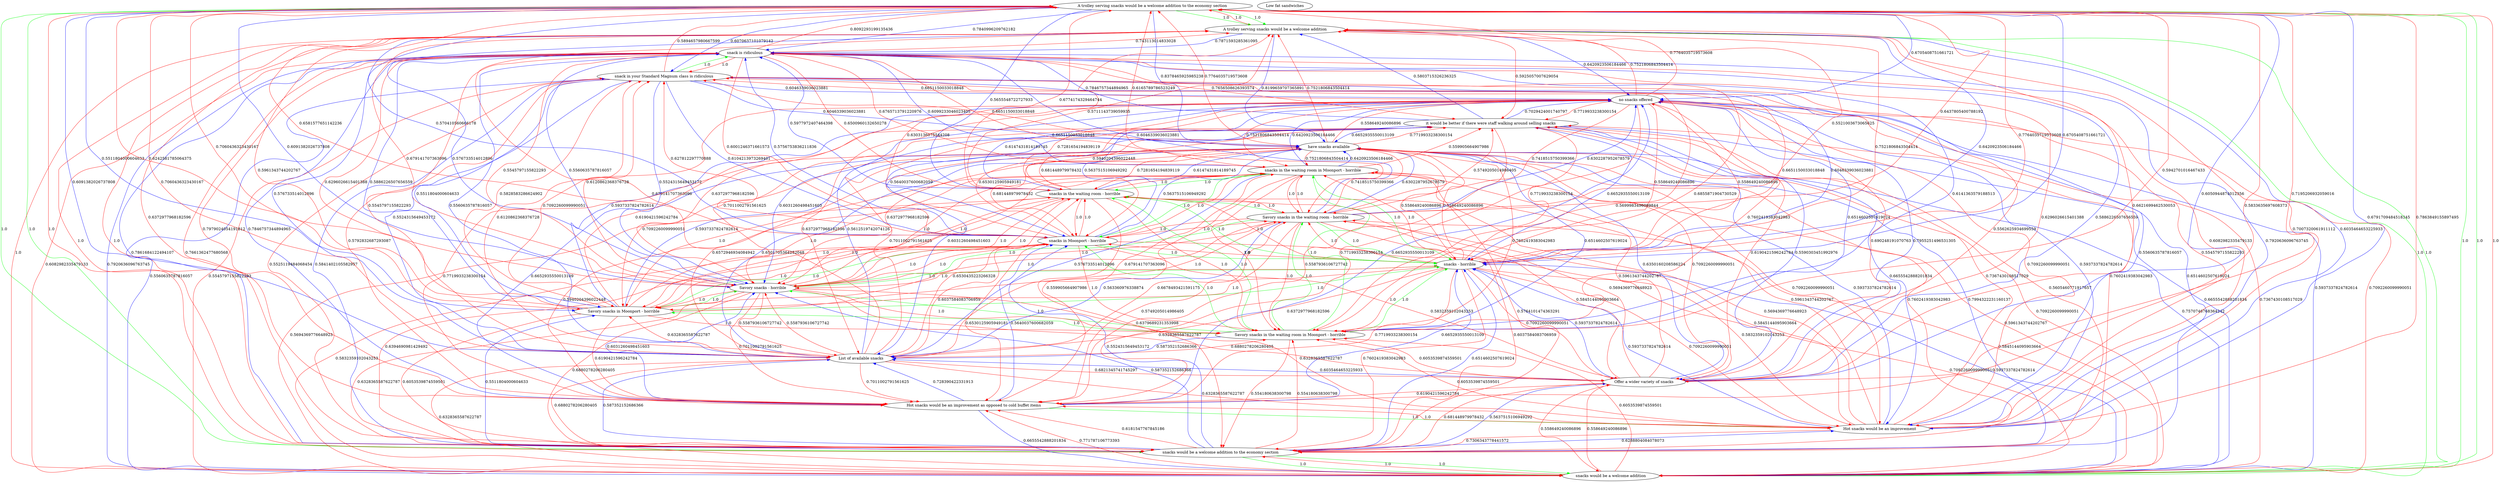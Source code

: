 digraph rawGraph {
"A trolley serving snacks would be a welcome addition to the economy section";"A trolley serving snacks would be a welcome addition";"snacks would be a welcome addition";"snacks would be a welcome addition to the economy section";"Hot snacks would be an improvement as opposed to cold buffet items";"Hot snacks would be an improvement";"List of available snacks";"Low fat sandwiches";"Offer a wider variety of snacks";"Savory snacks in the waiting room in Moonport - horrible";"Savory snacks in Moonport - horrible";"Savory snacks - horrible";"snacks - horrible";"snacks in Moonport - horrible";"Savory snacks in the waiting room - horrible";"snacks in the waiting room - horrible";"snacks in the waiting room in Moonport - horrible";"have snacks available";"it would be better if there were staff walking around selling snacks";"no snacks offered";"snack in your Standard Magnum class is ridiculous";"snack is ridiculous";"A trolley serving snacks would be a welcome addition to the economy section" -> "A trolley serving snacks would be a welcome addition" [label=1.0] [color=green]
"A trolley serving snacks would be a welcome addition" -> "snacks would be a welcome addition" [label=1.0] [color=green]
"A trolley serving snacks would be a welcome addition to the economy section" -> "snacks would be a welcome addition to the economy section" [label=1.0] [color=green]
"snacks would be a welcome addition to the economy section" -> "snacks would be a welcome addition" [label=1.0] [color=green]
"A trolley serving snacks would be a welcome addition to the economy section" -> "snacks would be a welcome addition" [label=1.0] [color=green]
"A trolley serving snacks would be a welcome addition to the economy section" -> "A trolley serving snacks would be a welcome addition" [label=1.0] [color=green]
"A trolley serving snacks would be a welcome addition" -> "snacks would be a welcome addition" [label=1.0] [color=green]
"A trolley serving snacks would be a welcome addition to the economy section" -> "snacks would be a welcome addition to the economy section" [label=1.0] [color=green]
"snacks would be a welcome addition to the economy section" -> "snacks would be a welcome addition" [label=1.0] [color=green]
"A trolley serving snacks would be a welcome addition to the economy section" -> "snacks would be a welcome addition" [label=1.0] [color=green]
"A trolley serving snacks would be a welcome addition" -> "A trolley serving snacks would be a welcome addition to the economy section" [label=1.0] [color=red]
"A trolley serving snacks would be a welcome addition" -> "snacks would be a welcome addition to the economy section" [label=1.0] [color=red]
"snacks would be a welcome addition" -> "A trolley serving snacks would be a welcome addition to the economy section" [label=1.0] [color=red]
"snacks would be a welcome addition" -> "A trolley serving snacks would be a welcome addition" [label=1.0] [color=red]
"snacks would be a welcome addition" -> "snacks would be a welcome addition to the economy section" [label=1.0] [color=red]
"snacks would be a welcome addition to the economy section" -> "A trolley serving snacks would be a welcome addition to the economy section" [label=1.0] [color=red]
"snacks would be a welcome addition to the economy section" -> "A trolley serving snacks would be a welcome addition" [label=1.0] [color=red]
"Hot snacks would be an improvement as opposed to cold buffet items" -> "Hot snacks would be an improvement" [label=1.0] [color=green]
"Hot snacks would be an improvement" -> "Hot snacks would be an improvement as opposed to cold buffet items" [label=1.0] [color=red]
"A trolley serving snacks would be a welcome addition to the economy section" -> "Hot snacks would be an improvement" [label=0.6791709484518345] [color=blue]
"A trolley serving snacks would be a welcome addition" -> "Hot snacks would be an improvement as opposed to cold buffet items" [label=0.6372977968182596] [color=red]
"A trolley serving snacks would be a welcome addition" -> "Hot snacks would be an improvement" [label=0.6035464653225933] [color=blue]
"snacks would be a welcome addition" -> "Hot snacks would be an improvement as opposed to cold buffet items" [label=0.771787106773393] [color=red]
"snacks would be a welcome addition to the economy section" -> "Hot snacks would be an improvement as opposed to cold buffet items" [label=0.6181547767845186] [color=red]
"snacks would be a welcome addition to the economy section" -> "Hot snacks would be an improvement" [label=0.6288804084078073] [color=blue]
"Hot snacks would be an improvement as opposed to cold buffet items" -> "A trolley serving snacks would be a welcome addition to the economy section" [label=0.5833635697608373] [color=red]
"Hot snacks would be an improvement as opposed to cold buffet items" -> "snacks would be a welcome addition" [label=0.6655542888201834] [color=blue]
"Hot snacks would be an improvement" -> "A trolley serving snacks would be a welcome addition to the economy section" [label=0.7863849155897495] [color=red]
"Hot snacks would be an improvement" -> "A trolley serving snacks would be a welcome addition" [label=0.7007320061911112] [color=red]
"Hot snacks would be an improvement" -> "snacks would be a welcome addition to the economy section" [label=0.7306343778441572] [color=red]
"A trolley serving snacks would be a welcome addition to the economy section" -> "List of available snacks" [label=0.6091382026737808] [color=blue]
"A trolley serving snacks would be a welcome addition" -> "List of available snacks" [label=0.576733514012896] [color=blue]
"snacks would be a welcome addition to the economy section" -> "List of available snacks" [label=0.587352152686366] [color=blue]
"Hot snacks would be an improvement as opposed to cold buffet items" -> "List of available snacks" [label=0.728390422331913] [color=blue]
"List of available snacks" -> "A trolley serving snacks would be a welcome addition to the economy section" [label=0.7060436323430167] [color=red]
"List of available snacks" -> "A trolley serving snacks would be a welcome addition" [label=0.679141707363096] [color=red]
"List of available snacks" -> "snacks would be a welcome addition" [label=0.6328365587622787] [color=red]
"List of available snacks" -> "snacks would be a welcome addition to the economy section" [label=0.6880278206280405] [color=red]
"List of available snacks" -> "Hot snacks would be an improvement as opposed to cold buffet items" [label=0.7011002791561625] [color=red]
"List of available snacks" -> "Hot snacks would be an improvement" [label=0.6328365587622787] [color=red]
"A trolley serving snacks would be a welcome addition to the economy section" -> "Offer a wider variety of snacks" [label=0.6050944874012356] [color=blue]
"snacks would be a welcome addition" -> "Offer a wider variety of snacks" [label=0.558649240086896] [color=red]
"snacks would be a welcome addition to the economy section" -> "Offer a wider variety of snacks" [label=0.5637515106949292] [color=blue]
"List of available snacks" -> "Offer a wider variety of snacks" [label=0.6821345741745297] [color=red]
"Offer a wider variety of snacks" -> "A trolley serving snacks would be a welcome addition to the economy section" [label=0.7195206932059016] [color=red]
"Offer a wider variety of snacks" -> "A trolley serving snacks would be a welcome addition" [label=0.6621699462530053] [color=red]
"Offer a wider variety of snacks" -> "snacks would be a welcome addition" [label=0.558649240086896] [color=red]
"Offer a wider variety of snacks" -> "snacks would be a welcome addition to the economy section" [label=0.681448979978432] [color=red]
"Offer a wider variety of snacks" -> "Hot snacks would be an improvement as opposed to cold buffet items" [label=0.6190421596242784] [color=red]
"Offer a wider variety of snacks" -> "List of available snacks" [label=0.6035464653225933] [color=blue]
"Savory snacks in the waiting room in Moonport - horrible" -> "Savory snacks in Moonport - horrible" [label=1.0] [color=green]
"Savory snacks in Moonport - horrible" -> "Savory snacks - horrible" [label=1.0] [color=green]
"Savory snacks - horrible" -> "snacks - horrible" [label=1.0] [color=green]
"Savory snacks in Moonport - horrible" -> "snacks in Moonport - horrible" [label=1.0] [color=green]
"snacks in Moonport - horrible" -> "snacks - horrible" [label=1.0] [color=green]
"Savory snacks in the waiting room in Moonport - horrible" -> "Savory snacks in the waiting room - horrible" [label=1.0] [color=green]
"Savory snacks in the waiting room - horrible" -> "Savory snacks - horrible" [label=1.0] [color=green]
"Savory snacks in the waiting room - horrible" -> "snacks in the waiting room - horrible" [label=1.0] [color=green]
"snacks in the waiting room - horrible" -> "snacks - horrible" [label=1.0] [color=green]
"Savory snacks in the waiting room in Moonport - horrible" -> "snacks in the waiting room in Moonport - horrible" [label=1.0] [color=green]
"snacks in the waiting room in Moonport - horrible" -> "snacks in Moonport - horrible" [label=1.0] [color=green]
"snacks in the waiting room in Moonport - horrible" -> "snacks in the waiting room - horrible" [label=1.0] [color=green]
"Savory snacks in the waiting room in Moonport - horrible" -> "snacks in Moonport - horrible" [label=1.0] [color=green]
"Savory snacks in the waiting room in Moonport - horrible" -> "Savory snacks - horrible" [label=1.0] [color=green]
"Savory snacks in the waiting room in Moonport - horrible" -> "snacks in the waiting room - horrible" [label=1.0] [color=green]
"Savory snacks in Moonport - horrible" -> "snacks - horrible" [label=1.0] [color=green]
"Savory snacks in the waiting room - horrible" -> "snacks - horrible" [label=1.0] [color=green]
"snacks in the waiting room in Moonport - horrible" -> "snacks - horrible" [label=1.0] [color=green]
"Savory snacks in the waiting room in Moonport - horrible" -> "snacks - horrible" [label=1.0] [color=green]
"Savory snacks in Moonport - horrible" -> "Savory snacks in the waiting room in Moonport - horrible" [label=1.0] [color=red]
"Savory snacks in Moonport - horrible" -> "Savory snacks in the waiting room - horrible" [label=1.0] [color=red]
"Savory snacks in Moonport - horrible" -> "snacks in the waiting room - horrible" [label=1.0] [color=red]
"Savory snacks in Moonport - horrible" -> "snacks in the waiting room in Moonport - horrible" [label=1.0] [color=red]
"Savory snacks - horrible" -> "Savory snacks in the waiting room in Moonport - horrible" [label=1.0] [color=red]
"Savory snacks - horrible" -> "Savory snacks in Moonport - horrible" [label=1.0] [color=red]
"Savory snacks - horrible" -> "snacks in Moonport - horrible" [label=1.0] [color=red]
"Savory snacks - horrible" -> "Savory snacks in the waiting room - horrible" [label=1.0] [color=red]
"Savory snacks - horrible" -> "snacks in the waiting room - horrible" [label=1.0] [color=red]
"Savory snacks - horrible" -> "snacks in the waiting room in Moonport - horrible" [label=1.0] [color=red]
"snacks - horrible" -> "Savory snacks in the waiting room in Moonport - horrible" [label=1.0] [color=red]
"snacks - horrible" -> "Savory snacks in Moonport - horrible" [label=1.0] [color=red]
"snacks - horrible" -> "Savory snacks - horrible" [label=1.0] [color=red]
"snacks - horrible" -> "snacks in Moonport - horrible" [label=1.0] [color=red]
"snacks - horrible" -> "Savory snacks in the waiting room - horrible" [label=1.0] [color=red]
"snacks - horrible" -> "snacks in the waiting room - horrible" [label=1.0] [color=red]
"snacks - horrible" -> "snacks in the waiting room in Moonport - horrible" [label=1.0] [color=red]
"snacks in Moonport - horrible" -> "Savory snacks in the waiting room in Moonport - horrible" [label=1.0] [color=red]
"snacks in Moonport - horrible" -> "Savory snacks in Moonport - horrible" [label=1.0] [color=red]
"snacks in Moonport - horrible" -> "Savory snacks - horrible" [label=1.0] [color=red]
"snacks in Moonport - horrible" -> "Savory snacks in the waiting room - horrible" [label=1.0] [color=red]
"snacks in Moonport - horrible" -> "snacks in the waiting room - horrible" [label=1.0] [color=red]
"snacks in Moonport - horrible" -> "snacks in the waiting room in Moonport - horrible" [label=1.0] [color=red]
"Savory snacks in the waiting room - horrible" -> "Savory snacks in the waiting room in Moonport - horrible" [label=1.0] [color=red]
"Savory snacks in the waiting room - horrible" -> "Savory snacks in Moonport - horrible" [label=1.0] [color=red]
"Savory snacks in the waiting room - horrible" -> "snacks in Moonport - horrible" [label=1.0] [color=red]
"Savory snacks in the waiting room - horrible" -> "snacks in the waiting room in Moonport - horrible" [label=1.0] [color=red]
"snacks in the waiting room - horrible" -> "Savory snacks in the waiting room in Moonport - horrible" [label=1.0] [color=red]
"snacks in the waiting room - horrible" -> "Savory snacks in Moonport - horrible" [label=1.0] [color=red]
"snacks in the waiting room - horrible" -> "Savory snacks - horrible" [label=1.0] [color=red]
"snacks in the waiting room - horrible" -> "snacks in Moonport - horrible" [label=1.0] [color=red]
"snacks in the waiting room - horrible" -> "Savory snacks in the waiting room - horrible" [label=1.0] [color=red]
"snacks in the waiting room - horrible" -> "snacks in the waiting room in Moonport - horrible" [label=1.0] [color=red]
"snacks in the waiting room in Moonport - horrible" -> "Savory snacks in the waiting room in Moonport - horrible" [label=1.0] [color=red]
"snacks in the waiting room in Moonport - horrible" -> "Savory snacks in Moonport - horrible" [label=1.0] [color=red]
"snacks in the waiting room in Moonport - horrible" -> "Savory snacks - horrible" [label=1.0] [color=red]
"snacks in the waiting room in Moonport - horrible" -> "Savory snacks in the waiting room - horrible" [label=1.0] [color=red]
"A trolley serving snacks would be a welcome addition to the economy section" -> "Savory snacks - horrible" [label=0.6091382026737808] [color=blue]
"A trolley serving snacks would be a welcome addition to the economy section" -> "snacks - horrible" [label=0.6705408751661721] [color=blue]
"A trolley serving snacks would be a welcome addition to the economy section" -> "snacks in Moonport - horrible" [label=0.570410560666178] [color=blue]
"A trolley serving snacks would be a welcome addition to the economy section" -> "snacks in the waiting room - horrible" [label=0.5655548722727933] [color=blue]
"A trolley serving snacks would be a welcome addition" -> "Savory snacks - horrible" [label=0.576733514012896] [color=blue]
"A trolley serving snacks would be a welcome addition" -> "snacks - horrible" [label=0.6420923506184466] [color=blue]
"snacks would be a welcome addition" -> "Savory snacks in the waiting room in Moonport - horrible" [label=0.6053539874559501] [color=red]
"snacks would be a welcome addition" -> "snacks - horrible" [label=0.5937337824782614] [color=blue]
"snacks would be a welcome addition" -> "Savory snacks in the waiting room - horrible" [label=0.5845144095903664] [color=red]
"snacks would be a welcome addition" -> "snacks in the waiting room - horrible" [label=0.5694369776648923] [color=red]
"snacks would be a welcome addition" -> "snacks in the waiting room in Moonport - horrible" [label=0.5961343744202767] [color=red]
"snacks would be a welcome addition to the economy section" -> "Savory snacks in the waiting room in Moonport - horrible" [label=0.554180638300798] [color=red]
"snacks would be a welcome addition to the economy section" -> "Savory snacks - horrible" [label=0.587352152686366] [color=blue]
"snacks would be a welcome addition to the economy section" -> "snacks - horrible" [label=0.6514602507619024] [color=blue]
"Hot snacks would be an improvement as opposed to cold buffet items" -> "Savory snacks - horrible" [label=0.6031260498451603] [color=blue]
"Hot snacks would be an improvement as opposed to cold buffet items" -> "snacks - horrible" [label=0.6652935550013109] [color=blue]
"Hot snacks would be an improvement as opposed to cold buffet items" -> "snacks in Moonport - horrible" [label=0.5640037600682059] [color=blue]
"Hot snacks would be an improvement" -> "Savory snacks in the waiting room in Moonport - horrible" [label=0.6053539874559501] [color=red]
"Hot snacks would be an improvement" -> "snacks - horrible" [label=0.5937337824782614] [color=blue]
"Hot snacks would be an improvement" -> "Savory snacks in the waiting room - horrible" [label=0.5845144095903664] [color=red]
"Hot snacks would be an improvement" -> "snacks in the waiting room - horrible" [label=0.5694369776648923] [color=red]
"Hot snacks would be an improvement" -> "snacks in the waiting room in Moonport - horrible" [label=0.5961343744202767] [color=red]
"List of available snacks" -> "Savory snacks in the waiting room in Moonport - horrible" [label=0.6880278206280405] [color=red]
"List of available snacks" -> "Savory snacks in Moonport - horrible" [label=0.6328365587622787] [color=red]
"List of available snacks" -> "Savory snacks - horrible" [label=0.5587936106727742] [color=red]
"List of available snacks" -> "snacks in Moonport - horrible" [label=0.6037584083706959] [color=red]
"List of available snacks" -> "Savory snacks in the waiting room - horrible" [label=0.6678493421591175] [color=red]
"List of available snacks" -> "snacks in the waiting room - horrible" [label=0.6530435223266328] [color=red]
"List of available snacks" -> "snacks in the waiting room in Moonport - horrible" [label=0.679141707363096] [color=red]
"Offer a wider variety of snacks" -> "Savory snacks in the waiting room in Moonport - horrible" [label=0.6053539874559501] [color=red]
"Offer a wider variety of snacks" -> "snacks - horrible" [label=0.5937337824782614] [color=blue]
"Offer a wider variety of snacks" -> "Savory snacks in the waiting room - horrible" [label=0.5845144095903664] [color=red]
"Offer a wider variety of snacks" -> "snacks in the waiting room - horrible" [label=0.5694369776648923] [color=red]
"Offer a wider variety of snacks" -> "snacks in the waiting room in Moonport - horrible" [label=0.5961343744202767] [color=red]
"Savory snacks in the waiting room in Moonport - horrible" -> "A trolley serving snacks would be a welcome addition to the economy section" [label=0.5942701016467433] [color=red]
"Savory snacks in the waiting room in Moonport - horrible" -> "snacks would be a welcome addition to the economy section" [label=0.554180638300798] [color=red]
"Savory snacks in the waiting room in Moonport - horrible" -> "List of available snacks" [label=0.587352152686366] [color=blue]
"Savory snacks in Moonport - horrible" -> "A trolley serving snacks would be a welcome addition to the economy section" [label=0.6242581785064375] [color=red]
"Savory snacks in Moonport - horrible" -> "A trolley serving snacks would be a welcome addition" [label=0.5961343744202767] [color=red]
"Savory snacks in Moonport - horrible" -> "snacks would be a welcome addition to the economy section" [label=0.6053539874559501] [color=red]
"Savory snacks in Moonport - horrible" -> "Hot snacks would be an improvement as opposed to cold buffet items" [label=0.6190421596242784] [color=red]
"Savory snacks - horrible" -> "A trolley serving snacks would be a welcome addition to the economy section" [label=0.7060436323430167] [color=red]
"Savory snacks - horrible" -> "A trolley serving snacks would be a welcome addition" [label=0.679141707363096] [color=red]
"Savory snacks - horrible" -> "snacks would be a welcome addition" [label=0.6328365587622787] [color=red]
"Savory snacks - horrible" -> "snacks would be a welcome addition to the economy section" [label=0.6880278206280405] [color=red]
"Savory snacks - horrible" -> "Hot snacks would be an improvement as opposed to cold buffet items" [label=0.7011002791561625] [color=red]
"Savory snacks - horrible" -> "Hot snacks would be an improvement" [label=0.6328365587622787] [color=red]
"Savory snacks - horrible" -> "List of available snacks" [label=0.5587936106727742] [color=red]
"Savory snacks - horrible" -> "Offer a wider variety of snacks" [label=0.6328365587622787] [color=red]
"snacks - horrible" -> "A trolley serving snacks would be a welcome addition to the economy section" [label=0.7764035719573608] [color=red]
"snacks - horrible" -> "A trolley serving snacks would be a welcome addition" [label=0.7521806843504414] [color=red]
"snacks - horrible" -> "snacks would be a welcome addition" [label=0.7092260099990051] [color=red]
"snacks - horrible" -> "snacks would be a welcome addition to the economy section" [label=0.7602419383042983] [color=red]
"snacks - horrible" -> "Hot snacks would be an improvement as opposed to cold buffet items" [label=0.7719933238300154] [color=red]
"snacks - horrible" -> "Hot snacks would be an improvement" [label=0.7092260099990051] [color=red]
"snacks - horrible" -> "List of available snacks" [label=0.6372977968182596] [color=red]
"snacks - horrible" -> "Offer a wider variety of snacks" [label=0.7092260099990051] [color=red]
"snacks in Moonport - horrible" -> "A trolley serving snacks would be a welcome addition to the economy section" [label=0.6581577651142236] [color=red]
"snacks in Moonport - horrible" -> "A trolley serving snacks would be a welcome addition" [label=0.6303136075544208] [color=red]
"snacks in Moonport - horrible" -> "snacks would be a welcome addition" [label=0.5832359102043253] [color=red]
"snacks in Moonport - horrible" -> "snacks would be a welcome addition to the economy section" [label=0.6394690981429492] [color=red]
"snacks in Moonport - horrible" -> "Hot snacks would be an improvement as opposed to cold buffet items" [label=0.6530125905949181] [color=red]
"snacks in Moonport - horrible" -> "Hot snacks would be an improvement" [label=0.5832359102043253] [color=red]
"snacks in Moonport - horrible" -> "Offer a wider variety of snacks" [label=0.5832359102043253] [color=red]
"Savory snacks in the waiting room - horrible" -> "A trolley serving snacks would be a welcome addition to the economy section" [label=0.6437805400788192] [color=red]
"Savory snacks in the waiting room - horrible" -> "A trolley serving snacks would be a welcome addition" [label=0.5521003673065625] [color=red]
"Savory snacks in the waiting room - horrible" -> "snacks would be a welcome addition to the economy section" [label=0.6037584083706959] [color=red]
"Savory snacks in the waiting room - horrible" -> "Hot snacks would be an improvement as opposed to cold buffet items" [label=0.5749205014986405] [color=red]
"Savory snacks in the waiting room - horrible" -> "List of available snacks" [label=0.563360976338874] [color=blue]
"snacks in the waiting room - horrible" -> "A trolley serving snacks would be a welcome addition to the economy section" [label=0.6774174329464744] [color=red]
"snacks in the waiting room - horrible" -> "A trolley serving snacks would be a welcome addition" [label=0.5711143739059935] [color=red]
"snacks in the waiting room - horrible" -> "snacks would be a welcome addition to the economy section" [label=0.6379689231353998] [color=red]
"snacks in the waiting room - horrible" -> "Hot snacks would be an improvement as opposed to cold buffet items" [label=0.5940204396022448] [color=red]
"snacks in the waiting room in Moonport - horrible" -> "A trolley serving snacks would be a welcome addition to the economy section" [label=0.6165789786523249] [color=red]
"snacks in the waiting room in Moonport - horrible" -> "snacks would be a welcome addition to the economy section" [label=0.5764101474363291] [color=red]
"snacks in the waiting room in Moonport - horrible" -> "Hot snacks would be an improvement as opposed to cold buffet items" [label=0.559905664907986] [color=red]
"snacks in the waiting room in Moonport - horrible" -> "List of available snacks" [label=0.576733514012896] [color=blue]
"A trolley serving snacks would be a welcome addition to the economy section" -> "have snacks available" [label=0.8378465925985238] [color=blue]
"A trolley serving snacks would be a welcome addition" -> "have snacks available" [label=0.8199659707365891] [color=blue]
"snacks would be a welcome addition" -> "have snacks available" [label=0.7570746768364242] [color=blue]
"snacks would be a welcome addition to the economy section" -> "have snacks available" [label=0.7994322231160137] [color=blue]
"Hot snacks would be an improvement as opposed to cold buffet items" -> "have snacks available" [label=0.6652935550013109] [color=blue]
"Hot snacks would be an improvement" -> "have snacks available" [label=0.5937337824782614] [color=blue]
"List of available snacks" -> "have snacks available" [label=0.6501705364252048] [color=blue]
"Offer a wider variety of snacks" -> "have snacks available" [label=0.6350160208586224] [color=blue]
"Savory snacks in the waiting room in Moonport - horrible" -> "have snacks available" [label=0.6514602507619024] [color=blue]
"Savory snacks in Moonport - horrible" -> "have snacks available" [label=0.5937337824782614] [color=blue]
"snacks - horrible" -> "have snacks available" [label=0.558649240086896] [color=red]
"snacks in Moonport - horrible" -> "have snacks available" [label=0.5637515106949292] [color=blue]
"Savory snacks in the waiting room - horrible" -> "have snacks available" [label=0.6302287952678579] [color=blue]
"snacks in the waiting room - horrible" -> "have snacks available" [label=0.6147431814189745] [color=blue]
"snacks in the waiting room in Moonport - horrible" -> "have snacks available" [label=0.6420923506184466] [color=blue]
"have snacks available" -> "A trolley serving snacks would be a welcome addition to the economy section" [label=0.7764035719573608] [color=red]
"have snacks available" -> "A trolley serving snacks would be a welcome addition" [label=0.7521806843504414] [color=red]
"have snacks available" -> "snacks would be a welcome addition" [label=0.7092260099990051] [color=red]
"have snacks available" -> "snacks would be a welcome addition to the economy section" [label=0.7602419383042983] [color=red]
"have snacks available" -> "Hot snacks would be an improvement as opposed to cold buffet items" [label=0.7719933238300154] [color=red]
"have snacks available" -> "Hot snacks would be an improvement" [label=0.7092260099990051] [color=red]
"have snacks available" -> "List of available snacks" [label=0.6572946934084942] [color=red]
"have snacks available" -> "Offer a wider variety of snacks" [label=0.7092260099990051] [color=red]
"have snacks available" -> "Savory snacks in the waiting room in Moonport - horrible" [label=0.7602419383042983] [color=red]
"have snacks available" -> "Savory snacks in Moonport - horrible" [label=0.7092260099990051] [color=red]
"have snacks available" -> "Savory snacks - horrible" [label=0.6372977968182596] [color=red]
"have snacks available" -> "snacks - horrible" [label=0.558649240086896] [color=red]
"have snacks available" -> "snacks in Moonport - horrible" [label=0.681448979978432] [color=red]
"have snacks available" -> "Savory snacks in the waiting room - horrible" [label=0.7418515750399366] [color=red]
"have snacks available" -> "snacks in the waiting room - horrible" [label=0.7281654194839119] [color=red]
"have snacks available" -> "snacks in the waiting room in Moonport - horrible" [label=0.7521806843504414] [color=red]
"A trolley serving snacks would be a welcome addition" -> "it would be better if there were staff walking around selling snacks" [label=0.5925057007629054] [color=red]
"snacks would be a welcome addition" -> "it would be better if there were staff walking around selling snacks" [label=0.7367430108517029] [color=red]
"snacks would be a welcome addition to the economy section" -> "it would be better if there were staff walking around selling snacks" [label=0.5605460771917657] [color=red]
"Hot snacks would be an improvement" -> "it would be better if there were staff walking around selling snacks" [label=0.7367430108517029] [color=red]
"List of available snacks" -> "it would be better if there were staff walking around selling snacks" [label=0.7011002791561625] [color=red]
"Offer a wider variety of snacks" -> "it would be better if there were staff walking around selling snacks" [label=0.6190421596242784] [color=red]
"Savory snacks in Moonport - horrible" -> "it would be better if there were staff walking around selling snacks" [label=0.6190421596242784] [color=red]
"Savory snacks - horrible" -> "it would be better if there were staff walking around selling snacks" [label=0.7011002791561625] [color=red]
"snacks - horrible" -> "it would be better if there were staff walking around selling snacks" [label=0.7719933238300154] [color=red]
"snacks in Moonport - horrible" -> "it would be better if there were staff walking around selling snacks" [label=0.6530125905949181] [color=red]
"Savory snacks in the waiting room - horrible" -> "it would be better if there were staff walking around selling snacks" [label=0.5749205014986405] [color=red]
"snacks in the waiting room - horrible" -> "it would be better if there were staff walking around selling snacks" [label=0.5940204396022448] [color=red]
"snacks in the waiting room in Moonport - horrible" -> "it would be better if there were staff walking around selling snacks" [label=0.559905664907986] [color=red]
"have snacks available" -> "it would be better if there were staff walking around selling snacks" [label=0.7719933238300154] [color=red]
"it would be better if there were staff walking around selling snacks" -> "A trolley serving snacks would be a welcome addition" [label=0.5803715326236325] [color=blue]
"it would be better if there were staff walking around selling snacks" -> "snacks would be a welcome addition" [label=0.6655542888201834] [color=blue]
"it would be better if there were staff walking around selling snacks" -> "Hot snacks would be an improvement as opposed to cold buffet items" [label=0.5587936106727742] [color=red]
"it would be better if there were staff walking around selling snacks" -> "Hot snacks would be an improvement" [label=0.6655542888201834] [color=blue]
"it would be better if there were staff walking around selling snacks" -> "List of available snacks" [label=0.6031260498451603] [color=blue]
"it would be better if there were staff walking around selling snacks" -> "Offer a wider variety of snacks" [label=0.5590303451992976] [color=blue]
"it would be better if there were staff walking around selling snacks" -> "Savory snacks - horrible" [label=0.6031260498451603] [color=blue]
"it would be better if there were staff walking around selling snacks" -> "snacks - horrible" [label=0.6652935550013109] [color=blue]
"it would be better if there were staff walking around selling snacks" -> "snacks in Moonport - horrible" [label=0.5640037600682059] [color=blue]
"it would be better if there were staff walking around selling snacks" -> "have snacks available" [label=0.6652935550013109] [color=blue]
"A trolley serving snacks would be a welcome addition to the economy section" -> "no snacks offered" [label=0.6705408751661721] [color=blue]
"A trolley serving snacks would be a welcome addition" -> "no snacks offered" [label=0.6420923506184466] [color=blue]
"snacks would be a welcome addition" -> "no snacks offered" [label=0.5937337824782614] [color=blue]
"snacks would be a welcome addition to the economy section" -> "no snacks offered" [label=0.6514602507619024] [color=blue]
"Hot snacks would be an improvement as opposed to cold buffet items" -> "no snacks offered" [label=0.6652935550013109] [color=blue]
"Hot snacks would be an improvement" -> "no snacks offered" [label=0.5937337824782614] [color=blue]
"List of available snacks" -> "no snacks offered" [label=0.5612519742074126] [color=blue]
"Offer a wider variety of snacks" -> "no snacks offered" [label=0.7955251496531305] [color=blue]
"Savory snacks in the waiting room in Moonport - horrible" -> "no snacks offered" [label=0.6514602507619024] [color=blue]
"Savory snacks in Moonport - horrible" -> "no snacks offered" [label=0.5937337824782614] [color=blue]
"snacks - horrible" -> "no snacks offered" [label=0.558649240086896] [color=red]
"snacks in Moonport - horrible" -> "no snacks offered" [label=0.5637515106949292] [color=blue]
"Savory snacks in the waiting room - horrible" -> "no snacks offered" [label=0.6302287952678579] [color=blue]
"snacks in the waiting room - horrible" -> "no snacks offered" [label=0.6147431814189745] [color=blue]
"snacks in the waiting room in Moonport - horrible" -> "no snacks offered" [label=0.6420923506184466] [color=blue]
"have snacks available" -> "no snacks offered" [label=0.558649240086896] [color=red]
"it would be better if there were staff walking around selling snacks" -> "no snacks offered" [label=0.7029424001740797] [color=blue]
"no snacks offered" -> "A trolley serving snacks would be a welcome addition to the economy section" [label=0.7764035719573608] [color=red]
"no snacks offered" -> "A trolley serving snacks would be a welcome addition" [label=0.7521806843504414] [color=red]
"no snacks offered" -> "snacks would be a welcome addition" [label=0.7092260099990051] [color=red]
"no snacks offered" -> "snacks would be a welcome addition to the economy section" [label=0.7602419383042983] [color=red]
"no snacks offered" -> "Hot snacks would be an improvement as opposed to cold buffet items" [label=0.7719933238300154] [color=red]
"no snacks offered" -> "Hot snacks would be an improvement" [label=0.7092260099990051] [color=red]
"no snacks offered" -> "List of available snacks" [label=0.6372977968182596] [color=red]
"no snacks offered" -> "Offer a wider variety of snacks" [label=0.690248191070763] [color=red]
"no snacks offered" -> "Savory snacks in the waiting room in Moonport - horrible" [label=0.7602419383042983] [color=red]
"no snacks offered" -> "Savory snacks in Moonport - horrible" [label=0.7092260099990051] [color=red]
"no snacks offered" -> "Savory snacks - horrible" [label=0.6372977968182596] [color=red]
"no snacks offered" -> "snacks - horrible" [label=0.558649240086896] [color=red]
"no snacks offered" -> "snacks in Moonport - horrible" [label=0.681448979978432] [color=red]
"no snacks offered" -> "Savory snacks in the waiting room - horrible" [label=0.7418515750399366] [color=red]
"no snacks offered" -> "snacks in the waiting room - horrible" [label=0.7281654194839119] [color=red]
"no snacks offered" -> "snacks in the waiting room in Moonport - horrible" [label=0.7521806843504414] [color=red]
"no snacks offered" -> "it would be better if there were staff walking around selling snacks" [label=0.7719933238300154] [color=red]
"snack in your Standard Magnum class is ridiculous" -> "snack is ridiculous" [label=1.0] [color=green]
"snack is ridiculous" -> "snack in your Standard Magnum class is ridiculous" [label=1.0] [color=red]
"A trolley serving snacks would be a welcome addition to the economy section" -> "snack in your Standard Magnum class is ridiculous" [label=0.6070637101079142] [color=blue]
"A trolley serving snacks would be a welcome addition to the economy section" -> "snack is ridiculous" [label=0.7840996209762182] [color=blue]
"A trolley serving snacks would be a welcome addition" -> "snack is ridiculous" [label=0.7871593285361095] [color=blue]
"snacks would be a welcome addition" -> "snack in your Standard Magnum class is ridiculous" [label=0.5545797155822293] [color=red]
"snacks would be a welcome addition" -> "snack is ridiculous" [label=0.7920636096763745] [color=blue]
"snacks would be a welcome addition to the economy section" -> "snack in your Standard Magnum class is ridiculous" [label=0.5841402105582957] [color=blue]
"snacks would be a welcome addition to the economy section" -> "snack is ridiculous" [label=0.7861684122494107] [color=blue]
"Hot snacks would be an improvement as opposed to cold buffet items" -> "snack is ridiculous" [label=0.7846757344894965] [color=blue]
"Hot snacks would be an improvement" -> "snack in your Standard Magnum class is ridiculous" [label=0.5545797155822293] [color=red]
"Hot snacks would be an improvement" -> "snack is ridiculous" [label=0.7920636096763745] [color=blue]
"List of available snacks" -> "snack in your Standard Magnum class is ridiculous" [label=0.6120862368376728] [color=red]
"List of available snacks" -> "snack is ridiculous" [label=0.5560635787816057] [color=blue]
"Offer a wider variety of snacks" -> "snack in your Standard Magnum class is ridiculous" [label=0.5562625934699559] [color=red]
"Offer a wider variety of snacks" -> "snack is ridiculous" [label=0.5886226507656559] [color=blue]
"Savory snacks in the waiting room in Moonport - horrible" -> "snack is ridiculous" [label=0.6141363579188513] [color=blue]
"Savory snacks in Moonport - horrible" -> "snack in your Standard Magnum class is ridiculous" [label=0.5828583286624902] [color=red]
"Savory snacks in Moonport - horrible" -> "snack is ridiculous" [label=0.5886226507656559] [color=blue]
"Savory snacks - horrible" -> "snack in your Standard Magnum class is ridiculous" [label=0.6120862368376728] [color=red]
"Savory snacks - horrible" -> "snack is ridiculous" [label=0.5560635787816057] [color=blue]
"snacks - horrible" -> "snack in your Standard Magnum class is ridiculous" [label=0.6651150033018848] [color=red]
"snacks in Moonport - horrible" -> "snack in your Standard Magnum class is ridiculous" [label=0.627812297770888] [color=red]
"snacks in Moonport - horrible" -> "snack is ridiculous" [label=0.5756753836211836] [color=blue]
"Savory snacks in the waiting room - horrible" -> "snack is ridiculous" [label=0.6046339036023881] [color=blue]
"snacks in the waiting room - horrible" -> "snack is ridiculous" [label=0.5977972407464398] [color=blue]
"snacks in the waiting room in Moonport - horrible" -> "snack is ridiculous" [label=0.6099233046023405] [color=blue]
"have snacks available" -> "snack in your Standard Magnum class is ridiculous" [label=0.6651150033018848] [color=red]
"it would be better if there were staff walking around selling snacks" -> "snack is ridiculous" [label=0.7846757344894965] [color=blue]
"no snacks offered" -> "snack in your Standard Magnum class is ridiculous" [label=0.6651150033018848] [color=red]
"snack in your Standard Magnum class is ridiculous" -> "A trolley serving snacks would be a welcome addition to the economy section" [label=0.5894657980667599] [color=red]
"snack in your Standard Magnum class is ridiculous" -> "snacks would be a welcome addition" [label=0.5560635787816057] [color=blue]
"snack in your Standard Magnum class is ridiculous" -> "snacks would be a welcome addition to the economy section" [label=0.5525119484068454] [color=red]
"snack in your Standard Magnum class is ridiculous" -> "Hot snacks would be an improvement as opposed to cold buffet items" [label=0.5792832687293087] [color=red]
"snack in your Standard Magnum class is ridiculous" -> "Hot snacks would be an improvement" [label=0.5560635787816057] [color=blue]
"snack in your Standard Magnum class is ridiculous" -> "List of available snacks" [label=0.5524315649453172] [color=blue]
"snack in your Standard Magnum class is ridiculous" -> "Savory snacks in the waiting room in Moonport - horrible" [label=0.5699983496089844] [color=red]
"snack in your Standard Magnum class is ridiculous" -> "Savory snacks in Moonport - horrible" [label=0.5511804000604633] [color=blue]
"snack in your Standard Magnum class is ridiculous" -> "Savory snacks - horrible" [label=0.5524315649453172] [color=blue]
"snack in your Standard Magnum class is ridiculous" -> "snacks - horrible" [label=0.6046339036023881] [color=blue]
"snack in your Standard Magnum class is ridiculous" -> "snacks in Moonport - horrible" [label=0.6104213973269401] [color=blue]
"snack in your Standard Magnum class is ridiculous" -> "have snacks available" [label=0.6046339036023881] [color=blue]
"snack in your Standard Magnum class is ridiculous" -> "no snacks offered" [label=0.6046339036023881] [color=blue]
"snack is ridiculous" -> "A trolley serving snacks would be a welcome addition to the economy section" [label=0.8092293199135436] [color=red]
"snack is ridiculous" -> "A trolley serving snacks would be a welcome addition" [label=0.743113014833028] [color=red]
"snack is ridiculous" -> "snacks would be a welcome addition" [label=0.6082982335479133] [color=red]
"snack is ridiculous" -> "snacks would be a welcome addition to the economy section" [label=0.7661362477680568] [color=red]
"snack is ridiculous" -> "Hot snacks would be an improvement as opposed to cold buffet items" [label=0.7979024054191812] [color=red]
"snack is ridiculous" -> "Hot snacks would be an improvement" [label=0.6082982335479133] [color=red]
"snack is ridiculous" -> "List of available snacks" [label=0.5545797155822293] [color=red]
"snack is ridiculous" -> "Offer a wider variety of snacks" [label=0.6296026615401388] [color=red]
"snack is ridiculous" -> "Savory snacks in the waiting room in Moonport - horrible" [label=0.6855871904730529] [color=red]
"snack is ridiculous" -> "Savory snacks in Moonport - horrible" [label=0.6296026615401388] [color=red]
"snack is ridiculous" -> "Savory snacks - horrible" [label=0.5545797155822293] [color=red]
"snack is ridiculous" -> "snacks in Moonport - horrible" [label=0.6001246371661573] [color=red]
"snack is ridiculous" -> "Savory snacks in the waiting room - horrible" [label=0.6651150033018848] [color=red]
"snack is ridiculous" -> "snacks in the waiting room - horrible" [label=0.6500960132650278] [color=red]
"snack is ridiculous" -> "snacks in the waiting room in Moonport - horrible" [label=0.6765713791220976] [color=red]
"snack is ridiculous" -> "it would be better if there were staff walking around selling snacks" [label=0.7656508626393574] [color=red]
"A trolley serving snacks would be a welcome addition to the economy section" -> "Savory snacks in Moonport - horrible" [label=0.5511804000604633] [color=blue]
"snacks would be a welcome addition to the economy section" -> "snacks in Moonport - horrible" [label=0.5524315649453172] [color=blue]
"snacks would be a welcome addition to the economy section" -> "Savory snacks in Moonport - horrible" [label=0.5511804000604633] [color=blue]
}